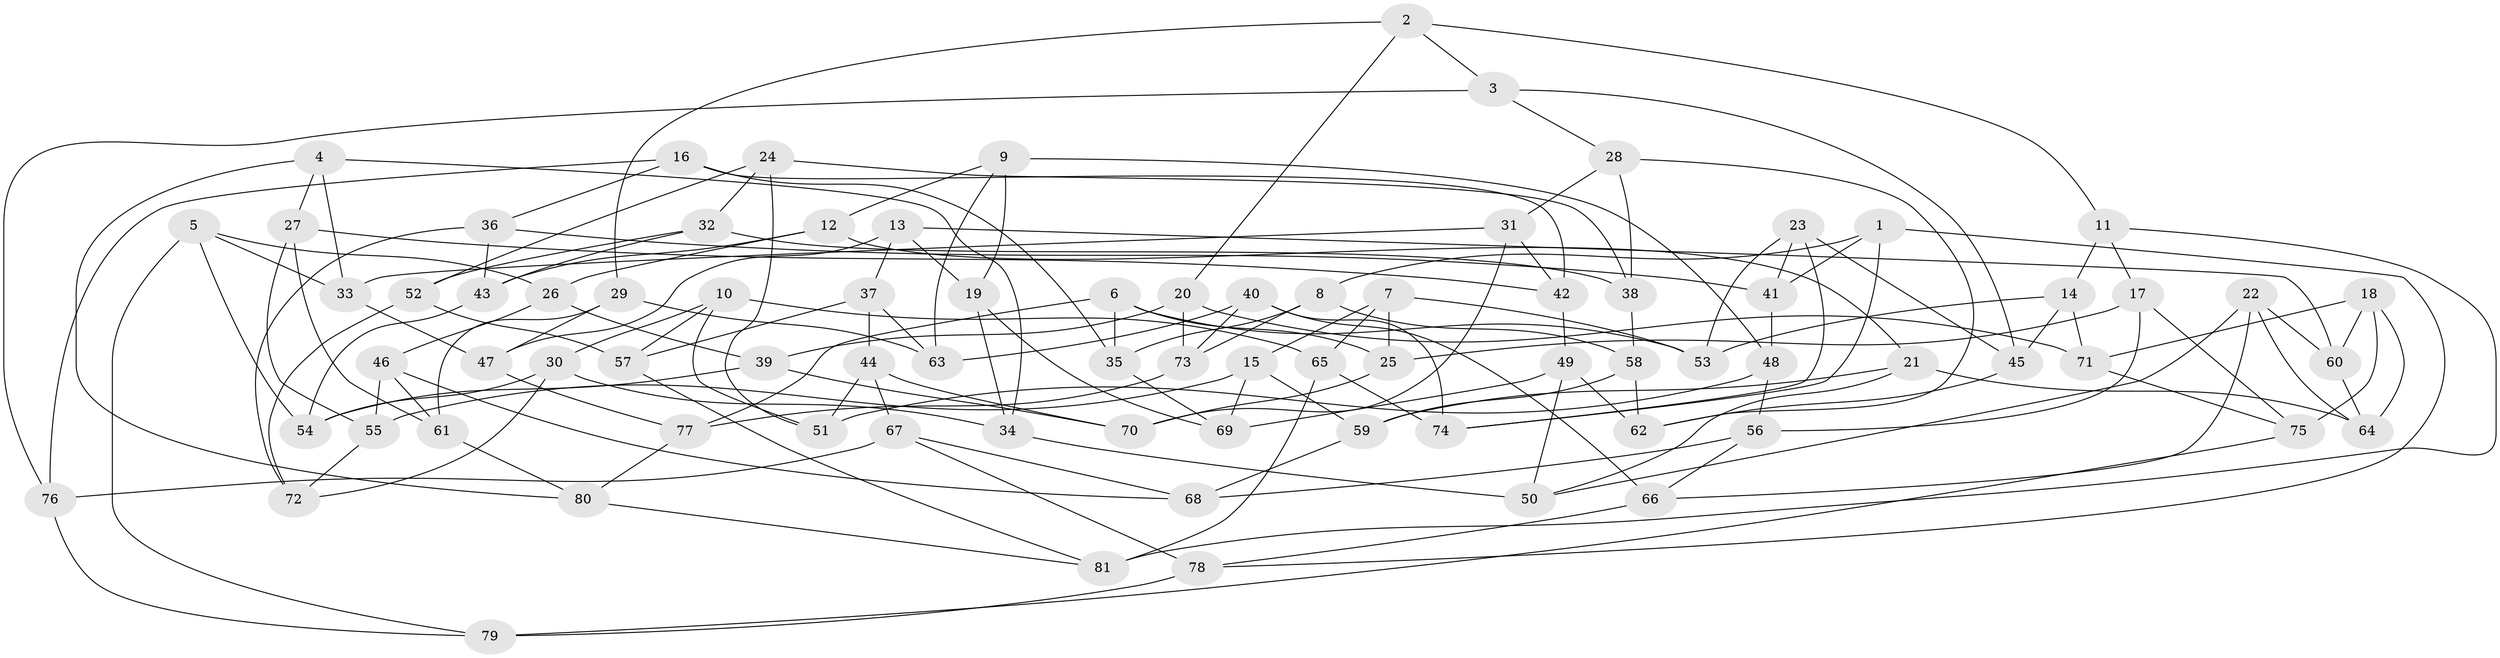 // coarse degree distribution, {4: 0.3469387755102041, 6: 0.4897959183673469, 5: 0.12244897959183673, 3: 0.04081632653061224}
// Generated by graph-tools (version 1.1) at 2025/24/03/03/25 07:24:30]
// undirected, 81 vertices, 162 edges
graph export_dot {
graph [start="1"]
  node [color=gray90,style=filled];
  1;
  2;
  3;
  4;
  5;
  6;
  7;
  8;
  9;
  10;
  11;
  12;
  13;
  14;
  15;
  16;
  17;
  18;
  19;
  20;
  21;
  22;
  23;
  24;
  25;
  26;
  27;
  28;
  29;
  30;
  31;
  32;
  33;
  34;
  35;
  36;
  37;
  38;
  39;
  40;
  41;
  42;
  43;
  44;
  45;
  46;
  47;
  48;
  49;
  50;
  51;
  52;
  53;
  54;
  55;
  56;
  57;
  58;
  59;
  60;
  61;
  62;
  63;
  64;
  65;
  66;
  67;
  68;
  69;
  70;
  71;
  72;
  73;
  74;
  75;
  76;
  77;
  78;
  79;
  80;
  81;
  1 -- 8;
  1 -- 41;
  1 -- 78;
  1 -- 74;
  2 -- 11;
  2 -- 3;
  2 -- 29;
  2 -- 20;
  3 -- 45;
  3 -- 28;
  3 -- 76;
  4 -- 27;
  4 -- 80;
  4 -- 34;
  4 -- 33;
  5 -- 79;
  5 -- 26;
  5 -- 33;
  5 -- 54;
  6 -- 35;
  6 -- 25;
  6 -- 77;
  6 -- 53;
  7 -- 53;
  7 -- 15;
  7 -- 65;
  7 -- 25;
  8 -- 35;
  8 -- 73;
  8 -- 58;
  9 -- 12;
  9 -- 19;
  9 -- 48;
  9 -- 63;
  10 -- 57;
  10 -- 51;
  10 -- 30;
  10 -- 65;
  11 -- 81;
  11 -- 14;
  11 -- 17;
  12 -- 43;
  12 -- 26;
  12 -- 21;
  13 -- 37;
  13 -- 60;
  13 -- 47;
  13 -- 19;
  14 -- 71;
  14 -- 45;
  14 -- 53;
  15 -- 69;
  15 -- 55;
  15 -- 59;
  16 -- 35;
  16 -- 76;
  16 -- 36;
  16 -- 42;
  17 -- 75;
  17 -- 25;
  17 -- 56;
  18 -- 60;
  18 -- 71;
  18 -- 75;
  18 -- 64;
  19 -- 69;
  19 -- 34;
  20 -- 39;
  20 -- 71;
  20 -- 73;
  21 -- 64;
  21 -- 59;
  21 -- 50;
  22 -- 60;
  22 -- 64;
  22 -- 66;
  22 -- 50;
  23 -- 45;
  23 -- 41;
  23 -- 74;
  23 -- 53;
  24 -- 32;
  24 -- 51;
  24 -- 52;
  24 -- 38;
  25 -- 70;
  26 -- 39;
  26 -- 46;
  27 -- 61;
  27 -- 55;
  27 -- 42;
  28 -- 31;
  28 -- 62;
  28 -- 38;
  29 -- 61;
  29 -- 63;
  29 -- 47;
  30 -- 54;
  30 -- 34;
  30 -- 72;
  31 -- 70;
  31 -- 42;
  31 -- 33;
  32 -- 43;
  32 -- 38;
  32 -- 52;
  33 -- 47;
  34 -- 50;
  35 -- 69;
  36 -- 43;
  36 -- 41;
  36 -- 72;
  37 -- 57;
  37 -- 44;
  37 -- 63;
  38 -- 58;
  39 -- 70;
  39 -- 54;
  40 -- 63;
  40 -- 74;
  40 -- 73;
  40 -- 66;
  41 -- 48;
  42 -- 49;
  43 -- 54;
  44 -- 70;
  44 -- 51;
  44 -- 67;
  45 -- 62;
  46 -- 61;
  46 -- 68;
  46 -- 55;
  47 -- 77;
  48 -- 51;
  48 -- 56;
  49 -- 62;
  49 -- 50;
  49 -- 69;
  52 -- 57;
  52 -- 72;
  55 -- 72;
  56 -- 68;
  56 -- 66;
  57 -- 81;
  58 -- 59;
  58 -- 62;
  59 -- 68;
  60 -- 64;
  61 -- 80;
  65 -- 81;
  65 -- 74;
  66 -- 78;
  67 -- 68;
  67 -- 76;
  67 -- 78;
  71 -- 75;
  73 -- 77;
  75 -- 79;
  76 -- 79;
  77 -- 80;
  78 -- 79;
  80 -- 81;
}
